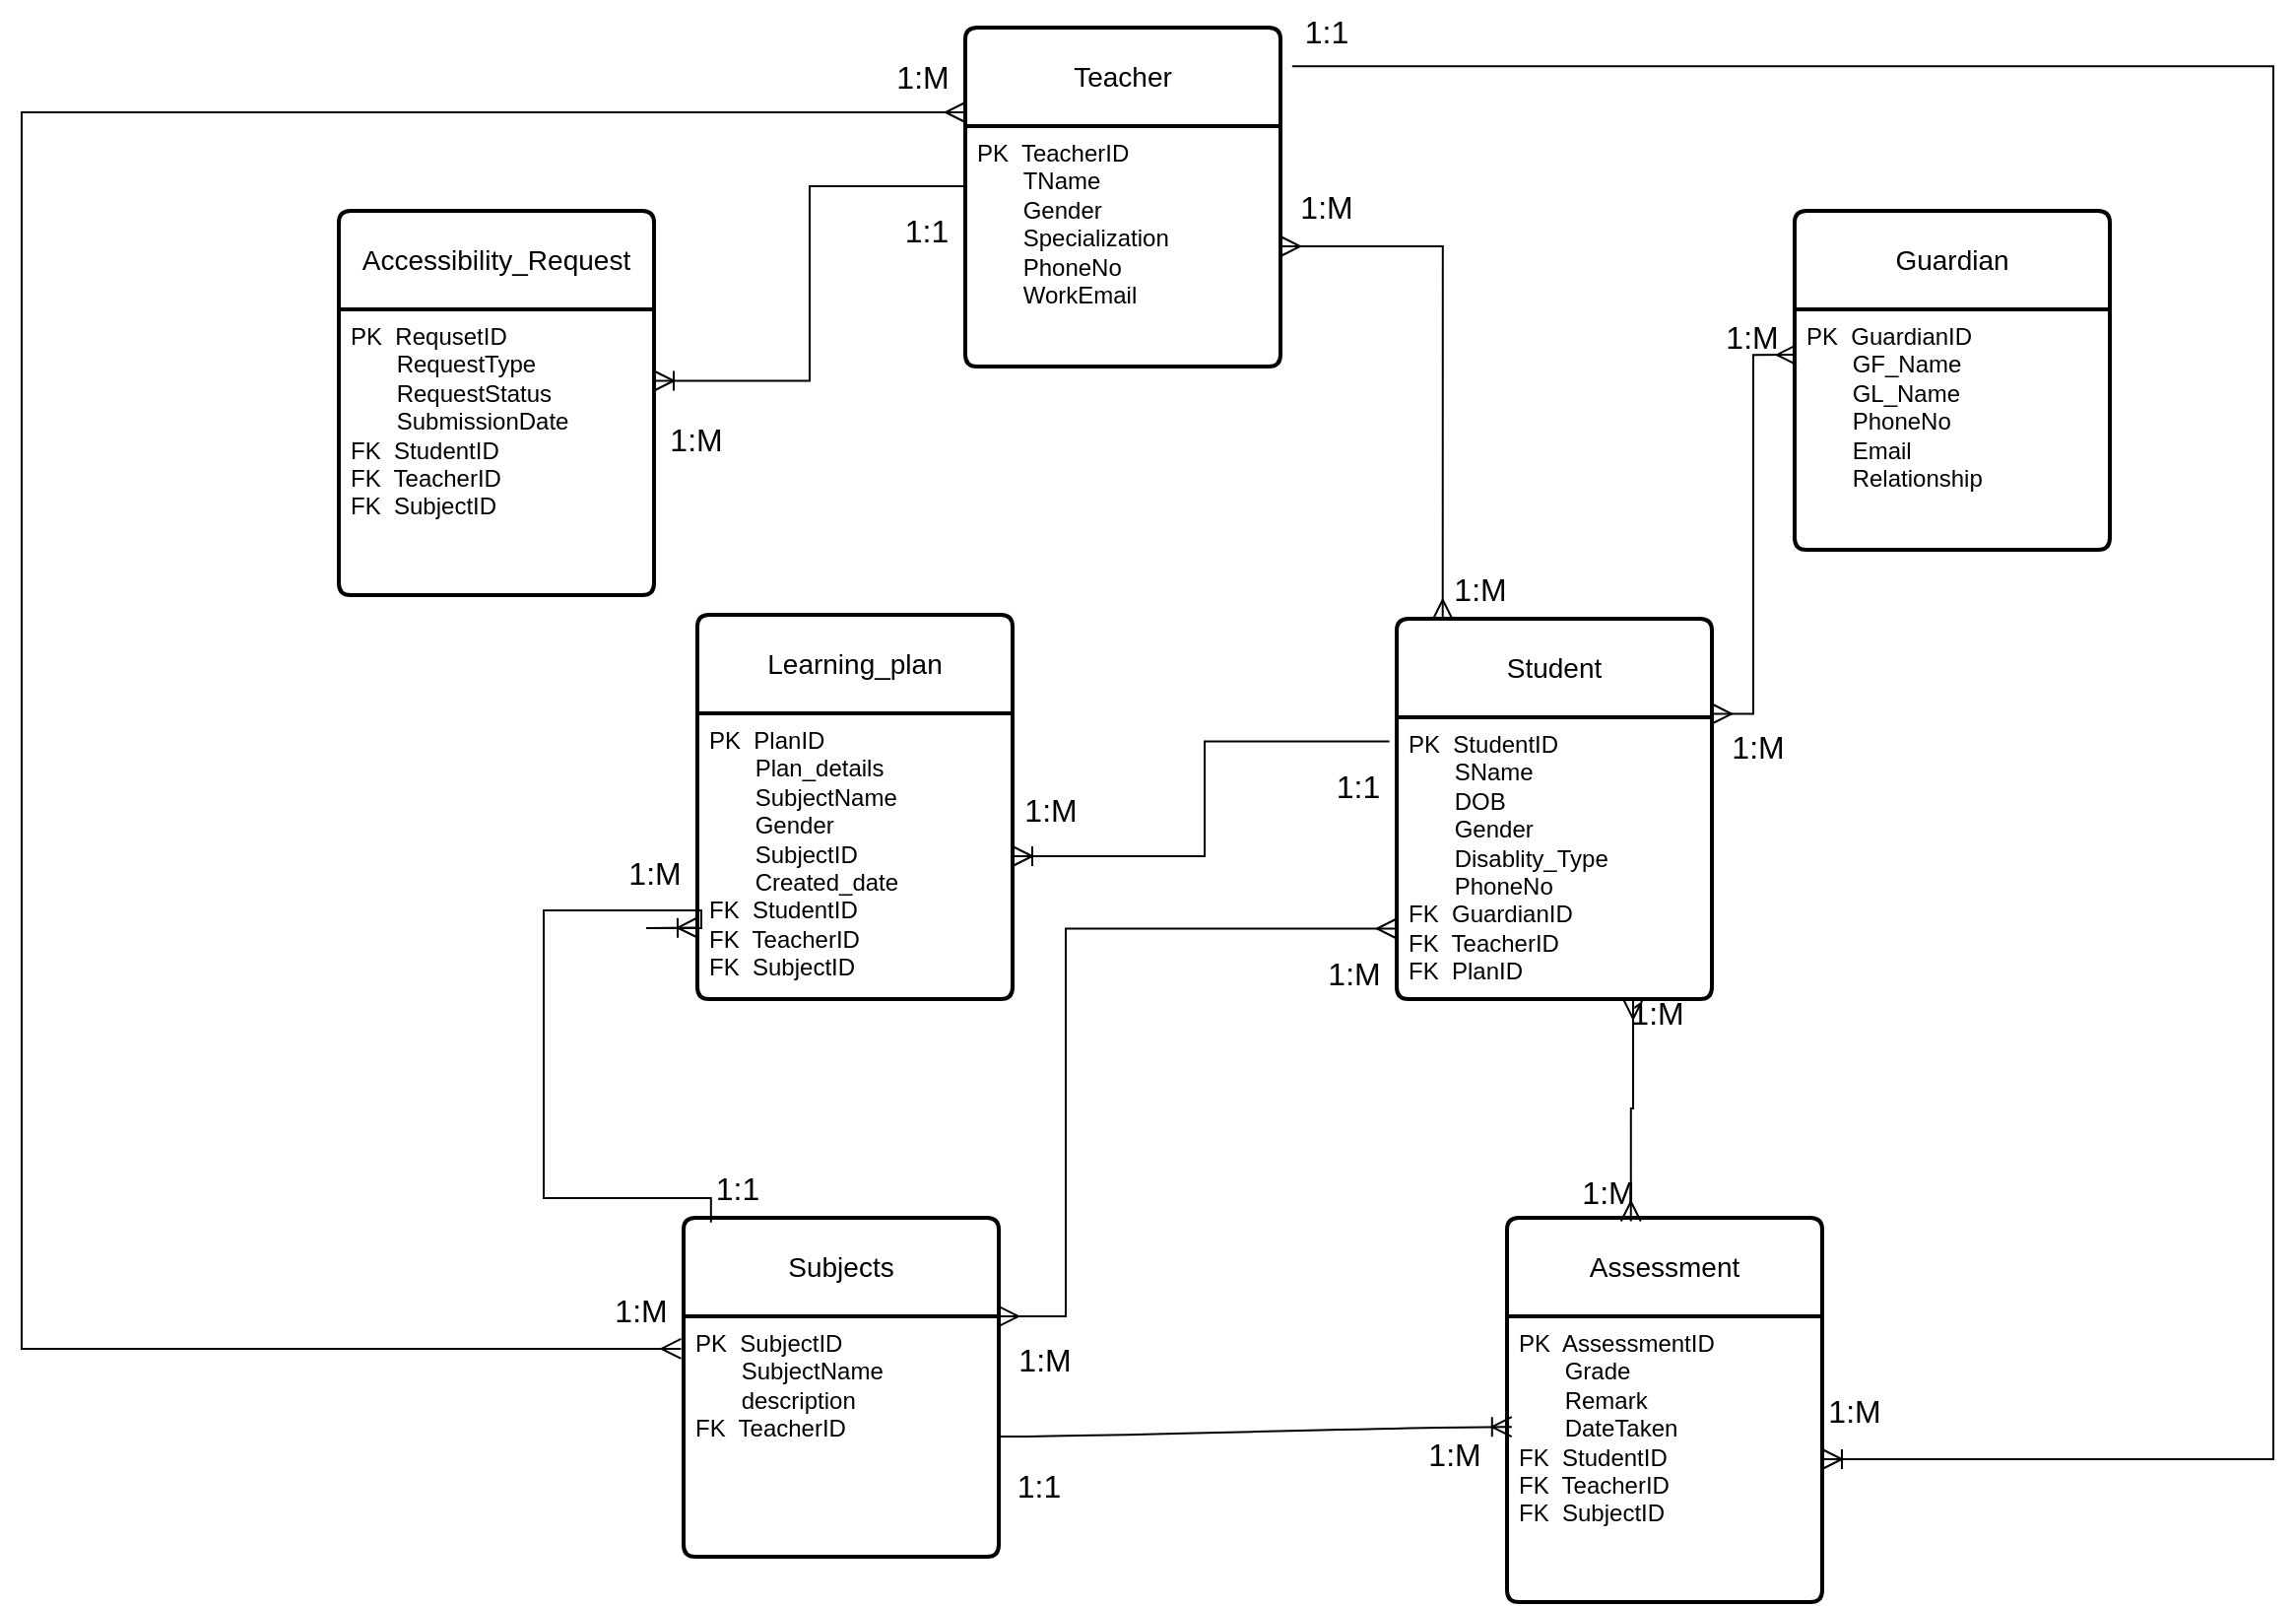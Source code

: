 <mxfile version="26.2.3">
  <diagram name="Page-1" id="TsTMwgAtQ4LRlQeALab_">
    <mxGraphModel dx="2192" dy="1172" grid="0" gridSize="10" guides="1" tooltips="1" connect="1" arrows="1" fold="1" page="0" pageScale="1" pageWidth="827" pageHeight="1169" math="0" shadow="0">
      <root>
        <mxCell id="0" />
        <mxCell id="1" parent="0" />
        <mxCell id="dXWMB5hK-Hz6XOAHekRW-14" value="Student" style="swimlane;childLayout=stackLayout;horizontal=1;startSize=50;horizontalStack=0;rounded=1;fontSize=14;fontStyle=0;strokeWidth=2;resizeParent=0;resizeLast=1;shadow=0;dashed=0;align=center;arcSize=4;whiteSpace=wrap;html=1;" vertex="1" parent="1">
          <mxGeometry x="-47" y="-1" width="160" height="193" as="geometry" />
        </mxCell>
        <mxCell id="dXWMB5hK-Hz6XOAHekRW-15" value="PK&amp;nbsp; StudentID&lt;br&gt;&amp;nbsp; &amp;nbsp; &amp;nbsp; &amp;nbsp;SName&lt;br&gt;&lt;div&gt;&amp;nbsp; &amp;nbsp; &amp;nbsp; &amp;nbsp;DOB&lt;/div&gt;&lt;div&gt;&amp;nbsp; &amp;nbsp; &amp;nbsp; &amp;nbsp;Gender&lt;/div&gt;&lt;div&gt;&amp;nbsp; &amp;nbsp; &amp;nbsp; &amp;nbsp;Disablity_Type&lt;/div&gt;&lt;div&gt;&amp;nbsp; &amp;nbsp; &amp;nbsp; &amp;nbsp;PhoneNo&lt;/div&gt;&lt;div&gt;FK&amp;nbsp; GuardianID&lt;/div&gt;&lt;div&gt;FK&amp;nbsp; TeacherID&lt;/div&gt;&lt;div&gt;FK&amp;nbsp; PlanID&lt;/div&gt;&lt;div&gt;&lt;div&gt;&lt;br&gt;&lt;/div&gt;&lt;div&gt;&lt;br&gt;&lt;/div&gt;&lt;div&gt;&lt;br&gt;&lt;/div&gt;&lt;/div&gt;" style="align=left;strokeColor=none;fillColor=none;spacingLeft=4;spacingRight=4;fontSize=12;verticalAlign=top;resizable=0;rotatable=0;part=1;html=1;whiteSpace=wrap;" vertex="1" parent="dXWMB5hK-Hz6XOAHekRW-14">
          <mxGeometry y="50" width="160" height="143" as="geometry" />
        </mxCell>
        <mxCell id="dXWMB5hK-Hz6XOAHekRW-18" value="Guardian" style="swimlane;childLayout=stackLayout;horizontal=1;startSize=50;horizontalStack=0;rounded=1;fontSize=14;fontStyle=0;strokeWidth=2;resizeParent=0;resizeLast=1;shadow=0;dashed=0;align=center;arcSize=4;whiteSpace=wrap;html=1;" vertex="1" parent="1">
          <mxGeometry x="155" y="-208" width="160" height="172" as="geometry" />
        </mxCell>
        <mxCell id="dXWMB5hK-Hz6XOAHekRW-19" value="PK&amp;nbsp; GuardianID&lt;br&gt;&amp;nbsp; &amp;nbsp; &amp;nbsp; &amp;nbsp;GF_Name&lt;br&gt;&amp;nbsp; &amp;nbsp; &amp;nbsp; &amp;nbsp;GL_Name&lt;div&gt;&amp;nbsp; &amp;nbsp; &amp;nbsp; &amp;nbsp;PhoneNo&lt;/div&gt;&lt;div&gt;&amp;nbsp; &amp;nbsp; &amp;nbsp; &amp;nbsp;Email&lt;/div&gt;&lt;div&gt;&amp;nbsp; &amp;nbsp; &amp;nbsp; &amp;nbsp;Relationship&lt;/div&gt;&lt;div&gt;&lt;div&gt;&lt;br&gt;&lt;/div&gt;&lt;div&gt;&lt;br&gt;&lt;/div&gt;&lt;/div&gt;" style="align=left;strokeColor=none;fillColor=none;spacingLeft=4;spacingRight=4;fontSize=12;verticalAlign=top;resizable=0;rotatable=0;part=1;html=1;whiteSpace=wrap;" vertex="1" parent="dXWMB5hK-Hz6XOAHekRW-18">
          <mxGeometry y="50" width="160" height="122" as="geometry" />
        </mxCell>
        <mxCell id="dXWMB5hK-Hz6XOAHekRW-20" value="Teacher" style="swimlane;childLayout=stackLayout;horizontal=1;startSize=50;horizontalStack=0;rounded=1;fontSize=14;fontStyle=0;strokeWidth=2;resizeParent=0;resizeLast=1;shadow=0;dashed=0;align=center;arcSize=4;whiteSpace=wrap;html=1;" vertex="1" parent="1">
          <mxGeometry x="-266" y="-301" width="160" height="172" as="geometry" />
        </mxCell>
        <mxCell id="dXWMB5hK-Hz6XOAHekRW-21" value="PK&amp;nbsp; TeacherID&lt;br&gt;&amp;nbsp; &amp;nbsp; &amp;nbsp; &amp;nbsp;TName&lt;div&gt;&amp;nbsp; &amp;nbsp; &amp;nbsp; &amp;nbsp;Gender&lt;div&gt;&amp;nbsp; &amp;nbsp; &amp;nbsp; &amp;nbsp;Specialization&lt;/div&gt;&lt;div&gt;&amp;nbsp; &amp;nbsp; &amp;nbsp; &amp;nbsp;PhoneNo&lt;/div&gt;&lt;div&gt;&amp;nbsp; &amp;nbsp; &amp;nbsp; &amp;nbsp;WorkEmail&lt;/div&gt;&lt;div&gt;&lt;div&gt;&lt;br&gt;&lt;/div&gt;&lt;div&gt;&lt;br&gt;&lt;/div&gt;&lt;div&gt;&lt;br&gt;&lt;/div&gt;&lt;/div&gt;&lt;/div&gt;" style="align=left;strokeColor=none;fillColor=none;spacingLeft=4;spacingRight=4;fontSize=12;verticalAlign=top;resizable=0;rotatable=0;part=1;html=1;whiteSpace=wrap;" vertex="1" parent="dXWMB5hK-Hz6XOAHekRW-20">
          <mxGeometry y="50" width="160" height="122" as="geometry" />
        </mxCell>
        <mxCell id="dXWMB5hK-Hz6XOAHekRW-22" value="Learning_plan" style="swimlane;childLayout=stackLayout;horizontal=1;startSize=50;horizontalStack=0;rounded=1;fontSize=14;fontStyle=0;strokeWidth=2;resizeParent=0;resizeLast=1;shadow=0;dashed=0;align=center;arcSize=4;whiteSpace=wrap;html=1;" vertex="1" parent="1">
          <mxGeometry x="-402" y="-3" width="160" height="195" as="geometry" />
        </mxCell>
        <mxCell id="dXWMB5hK-Hz6XOAHekRW-23" value="PK&amp;nbsp; PlanID&lt;br&gt;&amp;nbsp; &amp;nbsp; &amp;nbsp; &amp;nbsp;Plan_details&lt;br&gt;&amp;nbsp; &amp;nbsp; &amp;nbsp; &amp;nbsp;SubjectName&lt;div&gt;&amp;nbsp; &amp;nbsp; &amp;nbsp; &amp;nbsp;Gender&lt;br&gt;&lt;div&gt;&amp;nbsp; &amp;nbsp; &amp;nbsp; &amp;nbsp;SubjectID&lt;/div&gt;&lt;div&gt;&amp;nbsp; &amp;nbsp; &amp;nbsp; &amp;nbsp;Created_date&lt;/div&gt;&lt;div&gt;FK&amp;nbsp; StudentID&lt;/div&gt;&lt;div&gt;&lt;div&gt;FK&amp;nbsp; TeacherID&lt;/div&gt;&lt;div&gt;FK&amp;nbsp; SubjectID&lt;/div&gt;&lt;div&gt;&lt;br&gt;&lt;/div&gt;&lt;/div&gt;&lt;/div&gt;" style="align=left;strokeColor=none;fillColor=none;spacingLeft=4;spacingRight=4;fontSize=12;verticalAlign=top;resizable=0;rotatable=0;part=1;html=1;whiteSpace=wrap;" vertex="1" parent="dXWMB5hK-Hz6XOAHekRW-22">
          <mxGeometry y="50" width="160" height="145" as="geometry" />
        </mxCell>
        <mxCell id="dXWMB5hK-Hz6XOAHekRW-26" value="Subjects" style="swimlane;childLayout=stackLayout;horizontal=1;startSize=50;horizontalStack=0;rounded=1;fontSize=14;fontStyle=0;strokeWidth=2;resizeParent=0;resizeLast=1;shadow=0;dashed=0;align=center;arcSize=4;whiteSpace=wrap;html=1;" vertex="1" parent="1">
          <mxGeometry x="-409" y="303" width="160" height="172" as="geometry" />
        </mxCell>
        <mxCell id="dXWMB5hK-Hz6XOAHekRW-27" value="PK&amp;nbsp; SubjectID&lt;br&gt;&amp;nbsp; &amp;nbsp; &amp;nbsp; &amp;nbsp;SubjectName&lt;div&gt;&amp;nbsp; &amp;nbsp; &amp;nbsp; &amp;nbsp;description&lt;/div&gt;&lt;div&gt;FK&amp;nbsp; TeacherID&lt;/div&gt;&lt;div&gt;&lt;div&gt;&lt;br&gt;&lt;/div&gt;&lt;div&gt;&lt;br&gt;&lt;/div&gt;&lt;div&gt;&lt;br&gt;&lt;/div&gt;&lt;/div&gt;" style="align=left;strokeColor=none;fillColor=none;spacingLeft=4;spacingRight=4;fontSize=12;verticalAlign=top;resizable=0;rotatable=0;part=1;html=1;whiteSpace=wrap;" vertex="1" parent="dXWMB5hK-Hz6XOAHekRW-26">
          <mxGeometry y="50" width="160" height="122" as="geometry" />
        </mxCell>
        <mxCell id="dXWMB5hK-Hz6XOAHekRW-28" value="Assessment" style="swimlane;childLayout=stackLayout;horizontal=1;startSize=50;horizontalStack=0;rounded=1;fontSize=14;fontStyle=0;strokeWidth=2;resizeParent=0;resizeLast=1;shadow=0;dashed=0;align=center;arcSize=4;whiteSpace=wrap;html=1;" vertex="1" parent="1">
          <mxGeometry x="9" y="303" width="160" height="195" as="geometry" />
        </mxCell>
        <mxCell id="dXWMB5hK-Hz6XOAHekRW-29" value="PK&amp;nbsp; AssessmentID&lt;br&gt;&amp;nbsp; &amp;nbsp; &amp;nbsp; &amp;nbsp;Grade&lt;br&gt;&lt;div&gt;&amp;nbsp; &amp;nbsp; &amp;nbsp; &amp;nbsp;Remark&lt;/div&gt;&lt;div&gt;&amp;nbsp; &amp;nbsp; &amp;nbsp; &amp;nbsp;DateTaken&lt;div&gt;FK&amp;nbsp; StudentID&lt;/div&gt;&lt;div&gt;&lt;div&gt;FK&amp;nbsp; TeacherID&lt;/div&gt;&lt;div&gt;FK&amp;nbsp; SubjectID&lt;/div&gt;&lt;div&gt;&lt;br&gt;&lt;/div&gt;&lt;/div&gt;&lt;/div&gt;" style="align=left;strokeColor=none;fillColor=none;spacingLeft=4;spacingRight=4;fontSize=12;verticalAlign=top;resizable=0;rotatable=0;part=1;html=1;whiteSpace=wrap;" vertex="1" parent="dXWMB5hK-Hz6XOAHekRW-28">
          <mxGeometry y="50" width="160" height="145" as="geometry" />
        </mxCell>
        <mxCell id="dXWMB5hK-Hz6XOAHekRW-30" value="Accessibility_Request" style="swimlane;childLayout=stackLayout;horizontal=1;startSize=50;horizontalStack=0;rounded=1;fontSize=14;fontStyle=0;strokeWidth=2;resizeParent=0;resizeLast=1;shadow=0;dashed=0;align=center;arcSize=4;whiteSpace=wrap;html=1;" vertex="1" parent="1">
          <mxGeometry x="-584" y="-208" width="160" height="195" as="geometry" />
        </mxCell>
        <mxCell id="dXWMB5hK-Hz6XOAHekRW-31" value="PK&amp;nbsp; RequsetID&lt;br&gt;&amp;nbsp; &amp;nbsp; &amp;nbsp; &amp;nbsp;RequestType&lt;br&gt;&lt;div&gt;&amp;nbsp; &amp;nbsp; &amp;nbsp; &amp;nbsp;RequestStatus&lt;/div&gt;&lt;div&gt;&amp;nbsp; &amp;nbsp; &amp;nbsp; &amp;nbsp;SubmissionDate&lt;/div&gt;&lt;div&gt;&lt;div&gt;FK&amp;nbsp; StudentID&lt;/div&gt;&lt;div&gt;&lt;div&gt;FK&amp;nbsp; TeacherID&lt;/div&gt;&lt;div&gt;FK&amp;nbsp; SubjectID&lt;/div&gt;&lt;div&gt;&lt;br&gt;&lt;/div&gt;&lt;/div&gt;&lt;/div&gt;" style="align=left;strokeColor=none;fillColor=none;spacingLeft=4;spacingRight=4;fontSize=12;verticalAlign=top;resizable=0;rotatable=0;part=1;html=1;whiteSpace=wrap;" vertex="1" parent="dXWMB5hK-Hz6XOAHekRW-30">
          <mxGeometry y="50" width="160" height="145" as="geometry" />
        </mxCell>
        <mxCell id="dXWMB5hK-Hz6XOAHekRW-35" value="" style="edgeStyle=orthogonalEdgeStyle;fontSize=12;html=1;endArrow=ERmany;startArrow=ERmany;rounded=0;startSize=8;endSize=8;entryX=0.006;entryY=0.189;entryDx=0;entryDy=0;exitX=1;exitY=0.25;exitDx=0;exitDy=0;entryPerimeter=0;" edge="1" parent="1" source="dXWMB5hK-Hz6XOAHekRW-14" target="dXWMB5hK-Hz6XOAHekRW-19">
          <mxGeometry width="100" height="100" relative="1" as="geometry">
            <mxPoint x="111.0" y="46.55" as="sourcePoint" />
            <mxPoint x="154.92" y="-143.004" as="targetPoint" />
          </mxGeometry>
        </mxCell>
        <mxCell id="dXWMB5hK-Hz6XOAHekRW-37" value="" style="edgeStyle=orthogonalEdgeStyle;fontSize=12;html=1;endArrow=ERmany;startArrow=ERmany;rounded=0;startSize=8;endSize=8;entryX=0.146;entryY=0.002;entryDx=0;entryDy=0;exitX=1;exitY=0.5;exitDx=0;exitDy=0;entryPerimeter=0;" edge="1" parent="1" source="dXWMB5hK-Hz6XOAHekRW-21" target="dXWMB5hK-Hz6XOAHekRW-14">
          <mxGeometry width="100" height="100" relative="1" as="geometry">
            <mxPoint x="-123" y="-19" as="sourcePoint" />
            <mxPoint x="11" y="76" as="targetPoint" />
          </mxGeometry>
        </mxCell>
        <mxCell id="dXWMB5hK-Hz6XOAHekRW-39" value="" style="edgeStyle=orthogonalEdgeStyle;fontSize=12;html=1;endArrow=ERmany;startArrow=ERmany;rounded=0;startSize=8;endSize=8;exitX=1;exitY=0;exitDx=0;exitDy=0;entryX=0;entryY=0.75;entryDx=0;entryDy=0;" edge="1" parent="1" source="dXWMB5hK-Hz6XOAHekRW-27" target="dXWMB5hK-Hz6XOAHekRW-15">
          <mxGeometry width="100" height="100" relative="1" as="geometry">
            <mxPoint x="-88" y="306" as="sourcePoint" />
            <mxPoint x="12" y="206" as="targetPoint" />
            <Array as="points">
              <mxPoint x="-215" y="353" />
              <mxPoint x="-215" y="156" />
            </Array>
          </mxGeometry>
        </mxCell>
        <mxCell id="dXWMB5hK-Hz6XOAHekRW-45" value="" style="edgeStyle=orthogonalEdgeStyle;fontSize=12;html=1;endArrow=ERoneToMany;rounded=0;startSize=8;endSize=8;exitX=0;exitY=0.25;exitDx=0;exitDy=0;entryX=1;entryY=0.25;entryDx=0;entryDy=0;" edge="1" parent="1" source="dXWMB5hK-Hz6XOAHekRW-21" target="dXWMB5hK-Hz6XOAHekRW-31">
          <mxGeometry width="100" height="100" relative="1" as="geometry">
            <mxPoint x="-477" y="124" as="sourcePoint" />
            <mxPoint x="-447" y="-91" as="targetPoint" />
          </mxGeometry>
        </mxCell>
        <mxCell id="dXWMB5hK-Hz6XOAHekRW-46" value="" style="edgeStyle=orthogonalEdgeStyle;fontSize=12;html=1;endArrow=ERmany;startArrow=ERmany;rounded=0;startSize=8;endSize=8;entryX=0.393;entryY=0.009;entryDx=0;entryDy=0;entryPerimeter=0;exitX=0.75;exitY=1;exitDx=0;exitDy=0;" edge="1" parent="1" source="dXWMB5hK-Hz6XOAHekRW-14" target="dXWMB5hK-Hz6XOAHekRW-28">
          <mxGeometry width="100" height="100" relative="1" as="geometry">
            <mxPoint x="-393" y="278" as="sourcePoint" />
            <mxPoint x="-293" y="178" as="targetPoint" />
          </mxGeometry>
        </mxCell>
        <mxCell id="dXWMB5hK-Hz6XOAHekRW-48" value="" style="edgeStyle=entityRelationEdgeStyle;fontSize=12;html=1;endArrow=ERoneToMany;rounded=0;startSize=8;endSize=8;curved=1;exitX=1;exitY=0.5;exitDx=0;exitDy=0;entryX=0.015;entryY=0.387;entryDx=0;entryDy=0;entryPerimeter=0;" edge="1" parent="1" source="dXWMB5hK-Hz6XOAHekRW-27" target="dXWMB5hK-Hz6XOAHekRW-29">
          <mxGeometry width="100" height="100" relative="1" as="geometry">
            <mxPoint x="-393" y="353" as="sourcePoint" />
            <mxPoint x="-293" y="253" as="targetPoint" />
          </mxGeometry>
        </mxCell>
        <mxCell id="dXWMB5hK-Hz6XOAHekRW-49" value="" style="edgeStyle=elbowEdgeStyle;fontSize=12;html=1;endArrow=ERoneToMany;rounded=0;startSize=8;endSize=8;exitX=1.037;exitY=0.114;exitDx=0;exitDy=0;entryX=1;entryY=0.5;entryDx=0;entryDy=0;exitPerimeter=0;" edge="1" parent="1" source="dXWMB5hK-Hz6XOAHekRW-20" target="dXWMB5hK-Hz6XOAHekRW-29">
          <mxGeometry width="100" height="100" relative="1" as="geometry">
            <mxPoint x="-393" y="353" as="sourcePoint" />
            <mxPoint x="-293" y="253" as="targetPoint" />
            <Array as="points">
              <mxPoint x="398" y="122" />
              <mxPoint x="360" y="84" />
              <mxPoint x="311" y="163" />
            </Array>
          </mxGeometry>
        </mxCell>
        <mxCell id="dXWMB5hK-Hz6XOAHekRW-50" value="" style="edgeStyle=elbowEdgeStyle;fontSize=12;html=1;endArrow=ERmany;startArrow=ERmany;rounded=0;startSize=8;endSize=8;entryX=0;entryY=0.25;entryDx=0;entryDy=0;exitX=-0.008;exitY=0.135;exitDx=0;exitDy=0;exitPerimeter=0;" edge="1" parent="1" source="dXWMB5hK-Hz6XOAHekRW-27" target="dXWMB5hK-Hz6XOAHekRW-20">
          <mxGeometry width="100" height="100" relative="1" as="geometry">
            <mxPoint x="-362" y="196" as="sourcePoint" />
            <mxPoint x="-262" y="96" as="targetPoint" />
            <Array as="points">
              <mxPoint x="-745" y="80" />
            </Array>
          </mxGeometry>
        </mxCell>
        <mxCell id="dXWMB5hK-Hz6XOAHekRW-54" value="1:M" style="text;html=1;align=center;verticalAlign=middle;resizable=0;points=[];autosize=1;strokeColor=none;fillColor=none;fontSize=16;" vertex="1" parent="1">
          <mxGeometry x="113" y="48" width="45" height="31" as="geometry" />
        </mxCell>
        <mxCell id="dXWMB5hK-Hz6XOAHekRW-55" value="1:M" style="text;html=1;align=center;verticalAlign=middle;resizable=0;points=[];autosize=1;strokeColor=none;fillColor=none;fontSize=16;" vertex="1" parent="1">
          <mxGeometry x="110" y="-160" width="45" height="31" as="geometry" />
        </mxCell>
        <mxCell id="dXWMB5hK-Hz6XOAHekRW-57" value="1:M" style="text;html=1;align=center;verticalAlign=middle;resizable=0;points=[];autosize=1;strokeColor=none;fillColor=none;fontSize=16;" vertex="1" parent="1">
          <mxGeometry x="-106" y="-226" width="45" height="31" as="geometry" />
        </mxCell>
        <mxCell id="dXWMB5hK-Hz6XOAHekRW-58" value="1:M" style="text;html=1;align=center;verticalAlign=middle;resizable=0;points=[];autosize=1;strokeColor=none;fillColor=none;fontSize=16;" vertex="1" parent="1">
          <mxGeometry x="-28" y="-32" width="45" height="31" as="geometry" />
        </mxCell>
        <mxCell id="dXWMB5hK-Hz6XOAHekRW-60" value="1:M" style="text;html=1;align=center;verticalAlign=middle;resizable=0;points=[];autosize=1;strokeColor=none;fillColor=none;fontSize=16;" vertex="1" parent="1">
          <mxGeometry x="-249" y="359" width="45" height="31" as="geometry" />
        </mxCell>
        <mxCell id="dXWMB5hK-Hz6XOAHekRW-61" value="1:M" style="text;html=1;align=center;verticalAlign=middle;resizable=0;points=[];autosize=1;strokeColor=none;fillColor=none;fontSize=16;" vertex="1" parent="1">
          <mxGeometry x="-92" y="163" width="45" height="31" as="geometry" />
        </mxCell>
        <mxCell id="dXWMB5hK-Hz6XOAHekRW-62" value="1:M" style="text;html=1;align=center;verticalAlign=middle;resizable=0;points=[];autosize=1;strokeColor=none;fillColor=none;fontSize=16;" vertex="1" parent="1">
          <mxGeometry x="-311" y="-292" width="45" height="31" as="geometry" />
        </mxCell>
        <mxCell id="dXWMB5hK-Hz6XOAHekRW-63" value="1:M" style="text;html=1;align=center;verticalAlign=middle;resizable=0;points=[];autosize=1;strokeColor=none;fillColor=none;fontSize=16;" vertex="1" parent="1">
          <mxGeometry x="-454" y="334" width="45" height="31" as="geometry" />
        </mxCell>
        <mxCell id="dXWMB5hK-Hz6XOAHekRW-64" value="1:M" style="text;html=1;align=center;verticalAlign=middle;resizable=0;points=[];autosize=1;strokeColor=none;fillColor=none;fontSize=16;" vertex="1" parent="1">
          <mxGeometry x="-246" y="80" width="45" height="31" as="geometry" />
        </mxCell>
        <mxCell id="dXWMB5hK-Hz6XOAHekRW-65" value="1:1" style="text;html=1;align=center;verticalAlign=middle;resizable=0;points=[];autosize=1;strokeColor=none;fillColor=none;fontSize=16;" vertex="1" parent="1">
          <mxGeometry x="-87" y="68" width="40" height="31" as="geometry" />
        </mxCell>
        <mxCell id="dXWMB5hK-Hz6XOAHekRW-66" value="1:M" style="text;html=1;align=center;verticalAlign=middle;resizable=0;points=[];autosize=1;strokeColor=none;fillColor=none;fontSize=16;" vertex="1" parent="1">
          <mxGeometry x="-447" y="112" width="45" height="31" as="geometry" />
        </mxCell>
        <mxCell id="dXWMB5hK-Hz6XOAHekRW-67" value="1:1" style="text;html=1;align=center;verticalAlign=middle;resizable=0;points=[];autosize=1;strokeColor=none;fillColor=none;fontSize=16;" vertex="1" parent="1">
          <mxGeometry x="-402" y="272" width="40" height="31" as="geometry" />
        </mxCell>
        <mxCell id="dXWMB5hK-Hz6XOAHekRW-68" value="1:M" style="text;html=1;align=center;verticalAlign=middle;resizable=0;points=[];autosize=1;strokeColor=none;fillColor=none;fontSize=16;" vertex="1" parent="1">
          <mxGeometry x="5" y="199" width="160" as="geometry" />
        </mxCell>
        <mxCell id="dXWMB5hK-Hz6XOAHekRW-69" value="1:M" style="text;html=1;align=center;verticalAlign=middle;resizable=0;points=[];autosize=1;strokeColor=none;fillColor=none;fontSize=16;" vertex="1" parent="1">
          <mxGeometry x="-20" y="290" width="160" as="geometry" />
        </mxCell>
        <mxCell id="dXWMB5hK-Hz6XOAHekRW-71" value="1:1" style="text;html=1;align=center;verticalAlign=middle;resizable=0;points=[];autosize=1;strokeColor=none;fillColor=none;fontSize=16;" vertex="1" parent="1">
          <mxGeometry x="-103.5" y="-315" width="40" height="31" as="geometry" />
        </mxCell>
        <mxCell id="dXWMB5hK-Hz6XOAHekRW-72" value="1:M" style="text;html=1;align=center;verticalAlign=middle;resizable=0;points=[];autosize=1;strokeColor=none;fillColor=none;fontSize=16;" vertex="1" parent="1">
          <mxGeometry x="105" y="400.5" width="160" as="geometry" />
        </mxCell>
        <mxCell id="dXWMB5hK-Hz6XOAHekRW-73" value="1:M" style="text;html=1;align=center;verticalAlign=middle;resizable=0;points=[];autosize=1;strokeColor=none;fillColor=none;fontSize=16;" vertex="1" parent="1">
          <mxGeometry x="-98" y="423" width="160" as="geometry" />
        </mxCell>
        <mxCell id="dXWMB5hK-Hz6XOAHekRW-74" value="1:1" style="text;html=1;align=center;verticalAlign=middle;resizable=0;points=[];autosize=1;strokeColor=none;fillColor=none;fontSize=16;" vertex="1" parent="1">
          <mxGeometry x="-249" y="423" width="40" height="31" as="geometry" />
        </mxCell>
        <mxCell id="dXWMB5hK-Hz6XOAHekRW-75" value="1:1" style="text;html=1;align=center;verticalAlign=middle;resizable=0;points=[];autosize=1;strokeColor=none;fillColor=none;fontSize=16;" vertex="1" parent="1">
          <mxGeometry x="-306" y="-214" width="40" height="31" as="geometry" />
        </mxCell>
        <mxCell id="dXWMB5hK-Hz6XOAHekRW-76" value="1:M" style="text;html=1;align=center;verticalAlign=middle;resizable=0;points=[];autosize=1;strokeColor=none;fillColor=none;fontSize=16;" vertex="1" parent="1">
          <mxGeometry x="-426" y="-108" width="45" height="31" as="geometry" />
        </mxCell>
        <mxCell id="dXWMB5hK-Hz6XOAHekRW-44" value="" style="edgeStyle=orthogonalEdgeStyle;fontSize=12;html=1;endArrow=ERoneToMany;rounded=0;startSize=8;endSize=8;exitX=0.087;exitY=0.014;exitDx=0;exitDy=0;exitPerimeter=0;entryX=0;entryY=0.75;entryDx=0;entryDy=0;" edge="1" parent="1" source="dXWMB5hK-Hz6XOAHekRW-26" target="dXWMB5hK-Hz6XOAHekRW-23">
          <mxGeometry width="100" height="100" relative="1" as="geometry">
            <mxPoint x="-345.84" y="387.812" as="sourcePoint" />
            <mxPoint x="-431" y="156" as="targetPoint" />
            <Array as="points">
              <mxPoint x="-395" y="293" />
              <mxPoint x="-480" y="293" />
              <mxPoint x="-480" y="147" />
              <mxPoint x="-400" y="147" />
              <mxPoint x="-400" y="156" />
              <mxPoint x="-428" y="156" />
            </Array>
          </mxGeometry>
        </mxCell>
        <mxCell id="dXWMB5hK-Hz6XOAHekRW-77" value="" style="edgeStyle=orthogonalEdgeStyle;fontSize=12;html=1;endArrow=ERoneToMany;rounded=0;startSize=8;endSize=8;entryX=1;entryY=0.5;entryDx=0;entryDy=0;exitX=-0.023;exitY=0.086;exitDx=0;exitDy=0;exitPerimeter=0;" edge="1" parent="1" source="dXWMB5hK-Hz6XOAHekRW-15" target="dXWMB5hK-Hz6XOAHekRW-23">
          <mxGeometry width="100" height="100" relative="1" as="geometry">
            <mxPoint x="-118" y="113" as="sourcePoint" />
            <mxPoint x="-189" y="107" as="targetPoint" />
          </mxGeometry>
        </mxCell>
      </root>
    </mxGraphModel>
  </diagram>
</mxfile>
